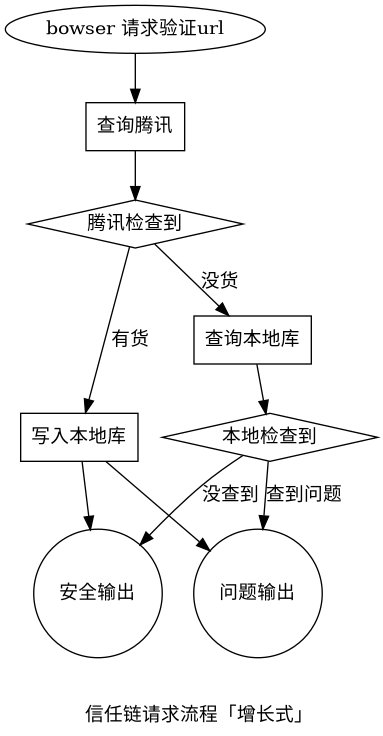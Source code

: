 @startuml

digraph pic2 {
    label="

    信任链请求流程「增长式」";
    rankdir="TB"; //从上到下 top to bottom
    start[label="bowser 请求验证url", shape=ellipse, stype=filled]
    searchten[label="查询腾讯", shape=box]
    iften[label="腾讯检查到", shape=diamond]
    writetodb[label="写入本地库", shape=box]
    searchking[label="查询本地库", shape=box]
    ifking[label="本地检查到",shape=diamond]

    safeout[label="安全输出", shape=circle]
    unsafeout[label="问题输出", shape=circle]
    {rank=same;safeout unsafeout}
    start -> searchten
    searchten -> iften
    iften -> writetodb[label="有货"]
    iften -> searchking[label="没货"]
    writetodb -> safeout
    writetodb -> unsafeout
    searchking -> ifking
    ifking -> unsafeout[label="查到问题"]
    ifking -> safeout[label="没查到"]





}
@enduml